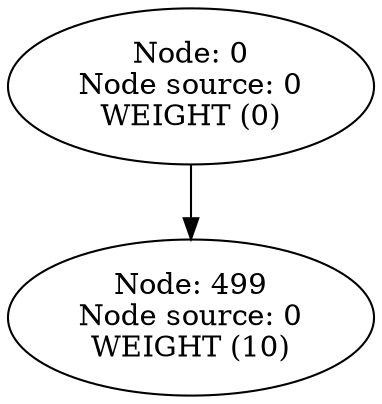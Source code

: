 digraph {
	499 [label="Node: 499
Node source: 0
WEIGHT (10)"]
	0 [label="Node: 0
Node source: 0
WEIGHT (0)"]
	0 -> 499
}
